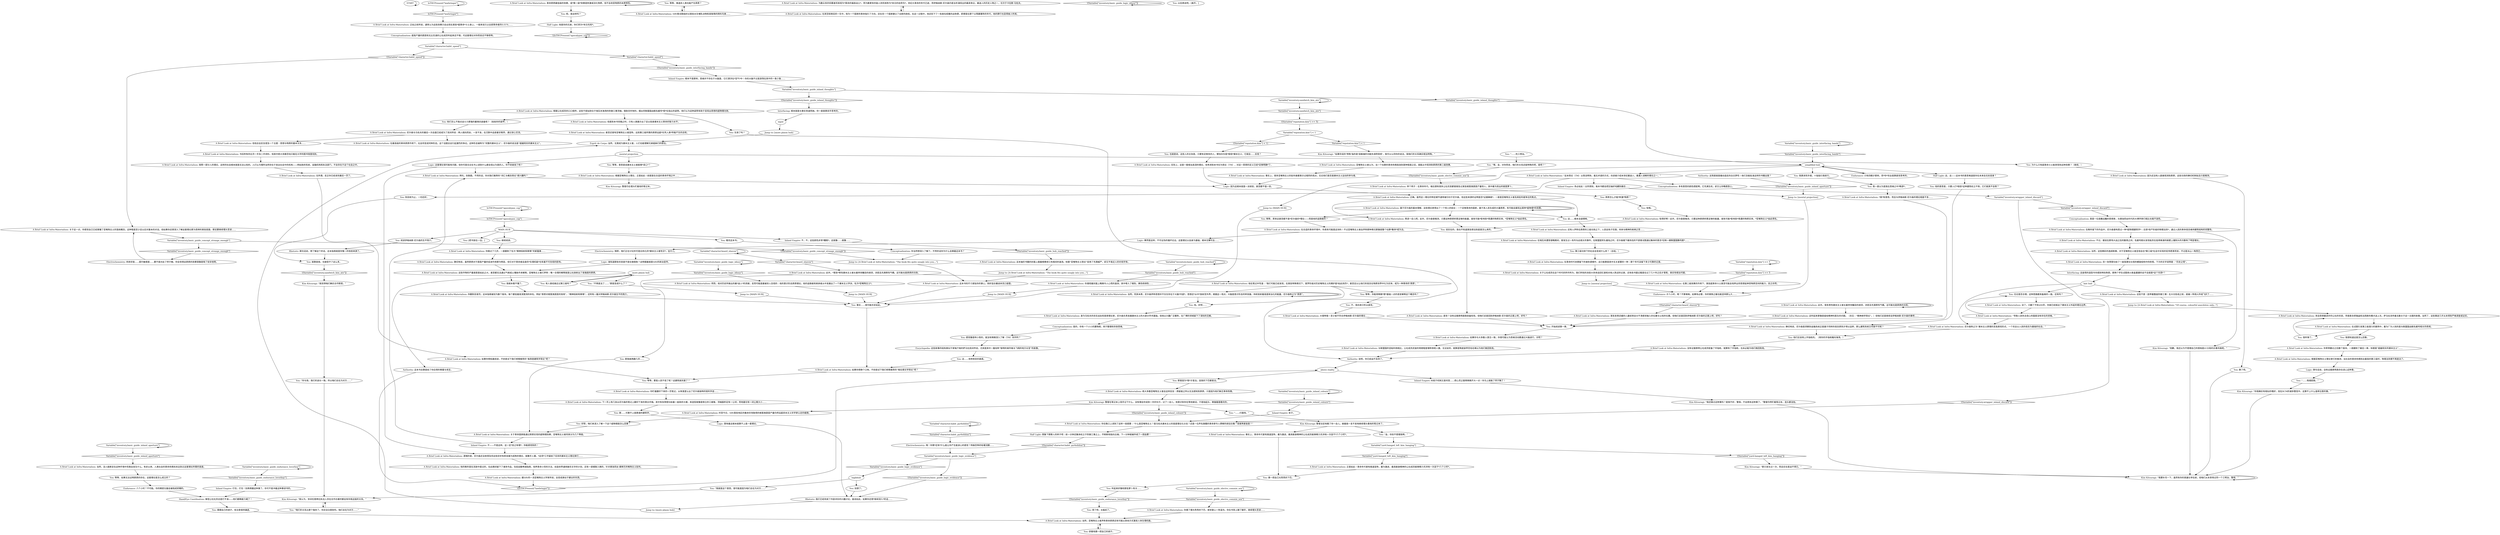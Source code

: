 # INVENTORY / INFRA-MATERIALISM GUIDE
# An Introduction to the Theories of Ignus Nilsen (PART OF THE COMMUNIST DREAM QUEST)
# ==================================================
digraph G {
	  0 [label="START"];
	  1 [label="input"];
	  2 [label="Variable[\"inventory.basic_guide_interfacing_hands\"]"];
	  3 [label="Variable[\"inventory.basic_guide_interfacing_hands\"]", shape=diamond];
	  4 [label="!(Variable[\"inventory.basic_guide_interfacing_hands\"])", shape=diamond];
	  5 [label="Electrochemistry: 肉体欢愉……提升敏感度……要不是对此了然于胸，你会觉得这原质的效果很像是吸了安非他明。"];
	  6 [label="Conceptualization: 你当然想深入了解了。不然的话你为什么会捧着这本书？"];
	  7 [label="A Brief Look at Infra-Materialism: 你草草翻过之后数个版块，一直翻到了最后一章，标题是“超越现实的康米主义”……"];
	  8 [label="A Brief Look at Infra-Materialism: 在瑞瓦肖遭受侵略期间，曾发生过一系列与此相关的事件。在联盟国军队着陆之时，尼尔森麾下最热忱的干部曾试图通过集体的意念*压制一艘联盟国静风舰*……"];
	  9 [label="A Brief Look at Infra-Materialism: 在晚年留下的作品中，尼尔森曾构思过一种*超物理建筑学*：无视*资产阶级的物理法则*，通过人民的革命信念维持建筑结构的完整性。"];
	  10 [label="A Brief Look at Infra-Materialism: 但他总会反复提及一个主题：思想与物质的基本关系……"];
	  11 [label="You: 事实……很可能并非如此。"];
	  12 [label="MAIN HUB"];
	  13 [label="Half Light: 他是你的兄弟，你们同为*末日先知*。"];
	  14 [label="A Brief Look at Infra-Materialism: 大错特错！至少是不符合伊格纳斯·尼尔森的理论……"];
	  15 [label="A Brief Look at Infra-Materialism: 直觉？没有证据表明直肠具备知觉。但咱们还是回到伊格纳斯·尼尔森的正题上吧，好吗？"];
	  16 [label="A Brief Look at Infra-Materialism: 这听起来更像是留给精神科医生的问题。（另见：“精神病学简论”。）但咱们还是继续谈伊格纳斯·尼尔森的事吧……"];
	  17 [label="You: 骄傲地摸一把自己的胡子。"];
	  18 [label="Electrochemistry: 哦耶，咱们正在讨论的可是白热化的*康米主义者性交*，宝贝儿。"];
	  19 [label="Logic: 意味着这根本就算不上是一套理论。"];
	  20 [label="A Brief Look at Infra-Materialism: 尼尔森称之为“康米主义原理的至高表现形式，一个完全以人民的信念为基础的社会。”"];
	  21 [label="You: 就算是我，也接受不了这么多。"];
	  22 [label="A Brief Look at Infra-Materialism: 你翻到目录页。这本指南被划为数个版块，每个都挂着高深莫测的命名，例如“原质对根茎类蔬菜的效用”，“精神投射和移情”。还附有一篇对伊格纳斯·尼尔森生平的简介。"];
	  23 [label="A Brief Look at Infra-Materialism: 拜托，别跑题。不然的话，你对我们推荐的“词汇与概念简论”感兴趣吗？"];
	  24 [label="You: 好耶，咱们来深入了解一下这个超物理是怎么回事！"];
	  25 [label="Logic: 谁知道那些农民是不是在做假账？这明摆着就是SRV的政治宣传。"];
	  26 [label="Variable[\"inventory.basic_guide_electro_commie_sex\"]"];
	  27 [label="Variable[\"inventory.basic_guide_electro_commie_sex\"]", shape=diamond];
	  28 [label="!(Variable[\"inventory.basic_guide_electro_commie_sex\"])", shape=diamond];
	  29 [label="Variable[\"reputation.kim\"] >= 5"];
	  30 [label="Variable[\"reputation.kim\"] >= 5", shape=diamond];
	  31 [label="!(Variable[\"reputation.kim\"] >= 5)", shape=diamond];
	  32 [label="Kim Kitsuragi: “那只发生过一次，而且实在是迫不得已。”"];
	  33 [label="Kim Kitsuragi: “我还做过这种事吗？是我不好，警探。不会再有这种事了。”警督仍然盯着笔记本，连头都没抬。"];
	  34 [label="Variable[\"character.habit_pyrholidon\"]"];
	  35 [label="Variable[\"character.habit_pyrholidon\"]", shape=diamond];
	  36 [label="!(Variable[\"character.habit_pyrholidon\"])", shape=diamond];
	  37 [label="A Brief Look at Infra-Materialism: 不过，据说在那场大战之后的数周之间，名媛号舰长发现船员在低得离谱的舱壁上撞到头的次数有了明显增长。"];
	  38 [label="You: 那……可算不上是靠谱的建筑学。"];
	  39 [label="A Brief Look at Infra-Materialism: 另一张草图勾绘了一座笼罩在壮观的螺旋结构中的斜塔。下方的文字说明是：“历史之塔”。"];
	  40 [label="Jump to: [more plasm hub]"];
	  41 [label="Variable[\"inventory.basic_guide_hub_reached\"]"];
	  42 [label="Variable[\"inventory.basic_guide_hub_reached\"]", shape=diamond];
	  43 [label="!(Variable[\"inventory.basic_guide_hub_reached\"])", shape=diamond];
	  44 [label="Variable[\"inventory.basic_guide_inland_colours\"]"];
	  45 [label="Variable[\"inventory.basic_guide_inland_colours\"]", shape=diamond];
	  46 [label="!(Variable[\"inventory.basic_guide_inland_colours\"])", shape=diamond];
	  47 [label="You: “……吃三明治。”"];
	  48 [label="Kim Kitsuragi: 警督仍在埋头盯着他的笔记本。"];
	  49 [label="Esprit de Corps: 当然，无需成为康米主义者，人们也能理解兄弟姐妹们的想法。"];
	  50 [label="more plasm hub"];
	  51 [label="A Brief Look at Infra-Materialism: 来自思想最进步的公社的农民，凭借意念把强盗和法西斯的鹰犬送上天。萨马拉流传着无数关于这一主题的故事。当然了，这些事迹几乎从未得到严格调查或证实。"];
	  52 [label="A Brief Look at Infra-Materialism: 当然，这些精彩的逸闻轶事，对于亚唯物主义者坚信会在*第三级*社会中实现的宏伟愿景而言，不过是冰山一角而已……"];
	  53 [label="Jump to: [A Brief Look at Infra-Materialism: \"Of course, colourful anecdotes only...\"]"];
	  54 [label="Half Light: 想象下那群人的样子吧：前一分钟还集体屹立于防御工事之上，齐刷刷地指向云端，下一分钟就被炸成了一团血雾！"];
	  55 [label="A Brief Look at Infra-Materialism: “这本简论（TM）以简洁明快，毫无术语的方式，向读者介绍本世纪最迷人，最遭人误解的理论之一。”"];
	  56 [label="You: 我一直以为是我在思维之中*畅游*。"];
	  57 [label="A Brief Look at Infra-Materialism: 某些发育迟缓的儿童经常会分不清感觉输入的位置与认知的位置。但咱们还是回到伊格纳斯·尼尔森的正题上吧，好吗？"];
	  58 [label="A Brief Look at Infra-Materialism: 此外，很多男性康米主义者长着举世瞩目的胡须，浓密且充满男性气概。这可能也是原质的功效。"];
	  59 [label="You: 摸摸自己的胡子，但注意保持谦虚。"];
	  60 [label="Conceptualization: 超高产量的蔬菜和无比饥渴的公社成员听起来还不错，可这套理论对你而言还不够奇特。"];
	  61 [label="Jump to: [mental projection]"];
	  62 [label="Jump to: [MAIN HUB]"];
	  63 [label="A Brief Look at Infra-Materialism: 据SRV的一流亚唯物主义学家所说，会变成类似于建议的东西。"];
	  64 [label="Conceptualization: 真是一位高瞻远瞩的思想家，与德洛莉丝时代的大博学家们相比也毫不逊色。"];
	  65 [label="Inland Empire: 不，不。这些颜色非常*糟糕*。这就像……就像……"];
	  66 [label="You: 开始阅读第一章。"];
	  67 [label="A Brief Look at Infra-Materialism: 身为马佐夫的忠实战友和首席理论家，尼尔森负责发展康米主义的大部分学术基础。但他以兴趣广泛著称，在广博的领域留下了深刻的见解。"];
	  68 [label="A Brief Look at Infra-Materialism: 再读一会儿吧。此外，尼尔森曾推测，只要这种原质积累足够的能量，就有可能*影响到*周遭的物质实体。*亚唯物主义*由此得名。"];
	  69 [label="You: 也就是说，这些人的主张是，只要有足够多的人，哪怕仅仅是*相信*康米主义，它就会……实现？"];
	  70 [label="Kim Kitsuragi: “我认为，世间任意两位执法人员在合作办案时都会有你我这般的关系。”"];
	  71 [label="Kim Kitsuragi: 警督在笔记本上信手记下什么，没有理会你说到一半的句子。过了一会儿，他意识到你在等他接话，于是抬起头，微皱着眉看向你。"];
	  72 [label="Logic: 果然是这样。不可证伪的循环论证。这套理论以自身为基础，根本无懈可击……"];
	  73 [label="Authority: 这本书总算是给了你应得的尊重与肯定。"];
	  74 [label="You: 等等，难道非人类也能产生原质？"];
	  75 [label="A Brief Look at Infra-Materialism: 但直到本书完稿之时，只有人类展示出了足以投身康米主义革命的智力水平。"];
	  76 [label="You: 他们应该用上手指枪的。（用你的手指枪瞄向海湾。）"];
	  77 [label="A Brief Look at Infra-Materialism: 下一页上有几张从尼尔森的笔记上翻印下来的黑白手稿。其中有张草图勾绘着一座政府大楼，其造型就像是倒立的三棱锥，顶端面积足有一公顷，而地基仅有一间公寓大小……"];
	  78 [label="A Brief Look at Infra-Materialism: “导致人民失去信心的国度没有存在的资格。”"];
	  79 [label="A Brief Look at Infra-Materialism: 如果你想拓展阅读，不妨尝试下我们倾情推荐的“奥西登建筑学简论”吧？"];
	  80 [label="A Brief Look at Infra-Materialism: 如果你想换个口味，不妨尝试下我们倾情推荐的“格拉德文学简论”吧？"];
	  81 [label="A Brief Look at Infra-Materialism: 在革命时代末期留下的诸多遗憾中，这只能算是其中无关紧要的一种：那个年代没留下多少可靠的记录。"];
	  82 [label="A Brief Look at Infra-Materialism: 按照一部分人的理论，这样的社会根本就是无法认知的。人们认为理所当然存在于发达社会中的机构——例如政府系统，金融机构和执法部门，不会存在于这个社会之中。"];
	  83 [label="Rhetoric: 换句话说，想了解这个的话，这本指南就是你唯一的信息来源了。"];
	  84 [label="A Brief Look at Infra-Materialism: 为数众多的仰慕者将其视为*革命的福音战士*，而为数更多的敌人则将其称为*末日的伯劳鸟*。世纪大革命的年代已逝，而伊格纳斯·尼尔森仍是当年涌现出的最具争议，最迷人的历史人物之一，仅次于卡拉斯·马佐夫。"];
	  85 [label="IsTHCPresent(\"apocalypse_cop\")"];
	  86 [label="IsTHCPresent(\"apocalypse_cop\")", shape=diamond];
	  87 [label="!(IsTHCPresent(\"apocalypse_cop\"))", shape=diamond];
	  88 [label="A Brief Look at Infra-Materialism: 然而，他对历史所做出的最*迷人*的贡献，反而可能是最被世人忽视的：他的意识形态原质理论。他的追随者和继承者从中发展出了一个康米主义学派，名为*亚唯物主义*。"];
	  89 [label="Inland Empire: 不——不是这样。这一定*言之有理*，你能感觉到的！"];
	  90 [label="A Brief Look at Infra-Materialism: 革命原质最低级的效果，或*第一级*效果是刺激或活化物质，但不会改变物质的本质特性。"];
	  91 [label="You: 听起来好像和那些萝卜有关……"];
	  92 [label="A Brief Look at Infra-Materialism: 你摸了摸光秃秃的下巴，感觉掌心一阵湿冷。你在书背上蹭了蹭手，继续埋头苦读……"];
	  93 [label="A Brief Look at Infra-Materialism: 正是如此！革命年代曾有报道宣称，最为激进，最具献身精神的公社成员能够精力充沛地一次连干*八个小时*。"];
	  94 [label="Kim Kitsuragi: “抱歉。我还以为不搭理自己的搭档是41分局的办事风格呢。”"];
	  95 [label="You: 他的意思是，只要人们*相信*这种建筑屹立不倒，它们就真不会倒？"];
	  96 [label="Authority: 这简直就是煽动造反的白日梦呓！他们怎能批准这样的书籍出版？"];
	  97 [label="Jump to: [A Brief Look at Infra-Materialism: \"The book fits quite snugly into you...\"]"];
	  98 [label="Conceptualization: 多有意思的颜色搭配啊。它充满生机，却又让你略感恶心。"];
	  99 [label="You: 感觉像是哄小孩的。就没有稍微深入了解（TM）系列吗？"];
	  100 [label="Inland Empire: 根本不是那样。思维并不存在于大脑里，它们漂浮在*空气*中！你的大脑不过是游荡在其中的一条小鱼……"];
	  101 [label="Endurance: 只有四眼才那样。而*你*完全是靠直觉思考的。"];
	  102 [label="You: 说实在的，我也不知道某些想法到底是怎么来的。"];
	  103 [label="A Brief Look at Infra-Materialism: 遗憾的是，尼尔森还没来得及将这些初步构思发展为成熟的理论，就撒手人寰。*这项*工作留给了后世的康米主义理论家们……"];
	  104 [label="You: 那我就再翻几页……"];
	  105 [label="You: 摸一把自己光秃秃的下巴。"];
	  106 [label="Endurance: 才八小时，嗯？不算难嘛。如果有必要，你的钢铁之躯也能坚持那么久……"];
	  107 [label="mental projection"];
	  108 [label="A Brief Look at Infra-Materialism: 尼尔森与马佐夫的最后一次会面已经成为了民间传说：两人相向而坐，一言不发，在沉默中品尝着甘菊茶，通过读心交流。"];
	  109 [label="A Brief Look at Infra-Materialism: 与联盟国的坚船利炮相比，公社成员武装的简陋程度堪称惨绝人寰。无论如何，就算是陶瓷装甲恐怕也难以为他们挽回败局。"];
	  110 [label="Conceptualization: 是的，你有一个小小的置物阁，用于整理和存放思维。"];
	  111 [label="A Brief Look at Infra-Materialism: 他的晚年是在流放中度过的，在此期间留下了诸多作品，包括自酿啤酒指南，培养革命小将的方法，创造世界通用象形文字的计划，还有一部细致入微的，针对德洛莉丝·黛棋艺的唯物主义批判。"];
	  112 [label="A Brief Look at Infra-Materialism: 基于尼尔森的基本理解，这些理论家得出了一个惊人的结论：一个足够革命的国家，基于其人民生成的大量原质，有可能会展现出某种*超物理*的效果。"];
	  113 [label="You: 我根本看不懂了。"];
	  114 [label="A Brief Look at Infra-Materialism: 时至今日，SRV某些地区的集体农场取得的根茎类蔬菜产量仍然远超资本主义农学家认定的极限。"];
	  115 [label="You: “……吸烟屁股。”"];
	  116 [label="Inland Empire: 纠结于机制又是何苦……把心灵之窗再稍微开大一点！你马上就能了然于胸了！"];
	  117 [label="You: 那是因为*我*才是法。连我的下巴都是法。"];
	  118 [label="You: “不再是法了……”那是变成什么了？"];
	  119 [label="You: 第三级功效下的社会会变成什么样？（总结。）"];
	  120 [label="A Brief Look at Infra-Materialism: 根据公社成员的口口相传，这些干部站到位于瑞瓦肖海湾的防御工事顶端，借助天时地利，摆出将联盟国战舰名媛号*捏*在指尖的姿势。他们认为这种姿势有助于显现出思想的超物理功效。"];
	  121 [label="A Brief Look at Infra-Materialism: 在最高级的革命原质作用下，社会将变成何种形态。这个话题总会引起激烈的争论。这种形态被称为“完整的康米主义”，尼尔森的说法是“超越现实的康米主义”。"];
	  122 [label="You: 这……有种奇异的美感。"];
	  123 [label="A Brief Look at Infra-Materialism: 在试图引发第三级潜力的案例中，最为广为人知的是与联盟国战舰名媛号相关的奇闻。"];
	  124 [label="Encyclopedia: 这些故事的结构类似于家喻户晓的萨马拉民间传说，尤其是其中一篇俗称“聪明的奥列格与飞翔的地方长官”的故事。"];
	  125 [label="A Brief Look at Infra-Materialism: 书后附有四五页一手及二手资料，但其中绝大多数恐怕只能在大学的图书馆里找到。"];
	  126 [label="A Brief Look at Infra-Materialism: 他在笔记中写道：“我们可能已经发现，在某些特殊情况下，普罗阶级对历史唯物主义的拥护是*如此热烈*，甚至足以让他们的信念在物质世界中化为实体，成为一种革命的‘原质’。”"];
	  127 [label="You: 得了吧，太尴尬了。"];
	  128 [label="Endurance: 八个小时？不可能。你的精密仪器会被捣成浆糊的。"];
	  129 [label="A Brief Look at Infra-Materialism: 绝大多数亚唯物主义者会这样反驳：质疑者之所以无法感知到原质，只是因为他们缺乏革命热情。"];
	  130 [label="A Brief Look at Infra-Materialism: 在合适的革命环境中，你真有可能是这块料！不过亚唯物主义者会声称那种情况更像是整个社群*集体*成为法。"];
	  131 [label="A Brief Look at Infra-Materialism: 正确。虽然这一理论的特定细节通常被归功于尼尔森，但这些来源的证明是否*证据确凿*，一直是亚唯物主义者及其批判者争论的焦点。"];
	  132 [label="Variable[\"inventory.basic_guide_logic_idiocy\"]"];
	  133 [label="Variable[\"inventory.basic_guide_logic_idiocy\"]", shape=diamond];
	  134 [label="!(Variable[\"inventory.basic_guide_logic_idiocy\"])", shape=diamond];
	  135 [label="Logic: 这套理论很可能有问题，但你可是无论在书上读到什么都会信以为真的人。你不妨就信了吧？"];
	  136 [label="You: “嘿，金。对你而言，咱们的关系还挺特殊的吧，是吧？”"];
	  137 [label="Variable[\"inventory.sandwich_kim_ate\"]"];
	  138 [label="Variable[\"inventory.sandwich_kim_ate\"]", shape=diamond];
	  139 [label="!(Variable[\"inventory.sandwich_kim_ate\"])", shape=diamond];
	  140 [label="A Brief Look at Infra-Materialism: 无所谓。反正你已经读完最后一页了。"];
	  141 [label="Half Light: 这，这——这本书的意思难道是你在未来会无处容身？"];
	  142 [label="You: 呃，是这样吗？"];
	  143 [label="You: 原质怎么才能*刺激*物质？"];
	  144 [label="A Brief Look at Infra-Materialism: 这些作物的产量差距是如此之大，甚至都无法通过气候或土壤条件来解释。亚唯物主义者们声称：唯一合理的解释就是公社放射出了高强度的原质。"];
	  145 [label="Variable[\"character.beard_shaven\"]"];
	  146 [label="Variable[\"character.beard_shaven\"]", shape=diamond];
	  147 [label="!(Variable[\"character.beard_shaven\"])", shape=diamond];
	  148 [label="Variable[\"inventory.basic_guide_endurance_loverboy\"]"];
	  149 [label="Variable[\"inventory.basic_guide_endurance_loverboy\"]", shape=diamond];
	  150 [label="!(Variable[\"inventory.basic_guide_endurance_loverboy\"])", shape=diamond];
	  151 [label="A Brief Look at Infra-Materialism: 确切地说，虽然原质对于蔬菜产量的促进作用更为明显，但它对于革命者自身的*生理机能*也有着不可忽视的影响。"];
	  152 [label="A Brief Look at Infra-Materialism: 亚唯物主义者认为，当一个社群的革命热情高涨到某种程度之后，就能从中观测到原质的第二级效果。"];
	  153 [label="You: “我就是这个意思。很可能是因为咱们总在为对方……”"];
	  154 [label="You: 等等，如果无法证明原质的存在，这套理论是怎么成立的？"];
	  155 [label="A Brief Look at Infra-Materialism: 甚至还曾有亚唯物主义者宣称，达到第三级所需的原质远超*仅凭人类*所能产生的总和。"];
	  156 [label="Jump to: [more plasm hub]"];
	  157 [label="Variable[\"inventory.basic_guide_inland_aperture\"]"];
	  158 [label="Variable[\"inventory.basic_guide_inland_aperture\"]", shape=diamond];
	  159 [label="!(Variable[\"inventory.basic_guide_inland_aperture\"])", shape=diamond];
	  160 [label="A Brief Look at Infra-Materialism: 还有人声称在原质的三级功效之下，人民会免于饥饿，肉体与精神的疾病之苦……"];
	  161 [label="A Brief Look at Infra-Materialism: 事实上，很多亚唯物主义的批判者都表示过相同的观点，无论他们是否是康米主义运动的参与者。"];
	  162 [label="A Brief Look at Infra-Materialism: 在第二级效果的作用下，某些超革命斗士甚至可能会培养出将思想延伸至物质空间的能力，反之亦然。"];
	  163 [label="Kim Kitsuragi: “我觉得咱们确实合作默契。”"];
	  164 [label="Kim Kitsuragi: “我要补充一下，虽然有你的英雄壮举在前，但咱们从未享用过同一个三明治，警探。”"];
	  165 [label="A Brief Look at Infra-Materialism: 正如之前所说，通常认为这些效果只会出现在某些*超革命*斗士身上，一般来说只占全部革命者的0.01%……"];
	  166 [label="Authority: 说吧。你已经迫不及待了。"];
	  167 [label="A Brief Look at Infra-Materialism: 这些干部（连带着整座防御工事）在大功告成之前，就被一阵炮火炸成飞灰了……"];
	  168 [label="You: 等等，要是人民不信了呢？这建筑就完蛋了？"];
	  169 [label="Jump to: [MAIN HUB]"];
	  170 [label="You: 不，我向来只听从直觉。"];
	  171 [label="A Brief Look at Infra-Materialism: 当然。究其本质，尼尔森声称思想并不仅仅存在于大脑*内部*，思想还*从中*放射至外界。根据这一观点，大脑是意识形态的转发器，持续发射着高度政治化的能量，尼尔森称之为“原质”。"];
	  172 [label="You: 哇哦。"];
	  173 [label="A Brief Look at Infra-Materialism: 举个例子：在革命年代，格拉德有很多公社农民都曾报告过某些根茎类蔬菜产量惊人，其中最为突出的就是萝卜。"];
	  174 [label="A Brief Look at Infra-Materialism: 事实上，革命年代曾有报道宣称，最为激进，最具献身精神的公社成员能够精力充沛地一次连干*八个小时*。"];
	  175 [label="You: “金，你别不搭理我啊。”"];
	  176 [label="You: 算了吧。"];
	  177 [label="Logic: 换句话说，没有证据表明真存在读心这种事。"];
	  178 [label="IsTHCPresent(\"lawbringer\")"];
	  179 [label="IsTHCPresent(\"lawbringer\")", shape=diamond];
	  180 [label="!(IsTHCPresent(\"lawbringer\"))", shape=diamond];
	  181 [label="A Brief Look at Infra-Materialism: 当然，没人能断定在这种环境中究竟会发生什么。有史以来，人类社会的革命热情尚未达到过这套理论所需的高度。"];
	  182 [label="Inland Empire: 务必如此！众所周知，每本书都会把压轴好戏藏到最后……"];
	  183 [label="You: 以后再说吧。[离开。]"];
	  184 [label="simplified hub"];
	  185 [label="A Brief Look at Infra-Materialism: 哇得好啊！此外，尼尔森曾推测，只要这种原质积累足够的能量，就有可能*影响到*周遭的物质实体。*亚唯物主义*由此得名。"];
	  186 [label="A Brief Look at Infra-Materialism: 关于这一点，你感觉自己已经掌握了亚唯物主义的笼统概念。这种程度至少足以应对基本的对话。但如果你还想深入了解这套理论更为思辨的某些层面，那还要继续埋头苦读……"];
	  187 [label="Variable[\"reputation.kim\"] < 1"];
	  188 [label="Variable[\"reputation.kim\"] < 1", shape=diamond];
	  189 [label="!(Variable[\"reputation.kim\"] < 1)", shape=diamond];
	  190 [label="You: “你与我，我们的波长一致。所以咱们总在为对方……”"];
	  191 [label="You: “……打圆场。”"];
	  192 [label="A Brief Look at Infra-Materialism: 根据亚唯物主义理论，正是如此！前提是在合适的革命环境之中……"];
	  193 [label="Jump to: [mental projection]"];
	  194 [label="Rhetoric: 我们已经完成了内容详实的兴趣讨论。虽说如此，如果你还想*继续深入*的话……"];
	  195 [label="above reality"];
	  196 [label="You: 我想知道这是怎么回事。"];
	  197 [label="You: 我听够了。"];
	  198 [label="A Brief Look at Infra-Materialism: 此外，*某些*男性康米主义者长着举世瞩目的胡须，浓密且充满男性气概。这可能也是原质的功效。"];
	  199 [label="A Brief Look at Infra-Materialism: 当然，亚唯物主义者声称革命原质还有可能以其他方式激发人体生理机能。"];
	  200 [label="Variable[\"inventory.basic_guide_concept_strange_enough\"]"];
	  201 [label="Variable[\"inventory.basic_guide_concept_strange_enough\"]", shape=diamond];
	  202 [label="!(Variable[\"inventory.basic_guide_concept_strange_enough\"])", shape=diamond];
	  203 [label="You: “咱们的关系比那个强多了。你还没注意到吗，咱们总在为对方……”"];
	  204 [label="You: 他们怎么不搞点战斗力更强的雇佣兵装备呢？（拍拍你的装甲。）"];
	  205 [label="last hub"];
	  206 [label="A Brief Look at Infra-Materialism: 你凝视着封面上略微令人心慌的漩涡，其中卷入了橙色，黄色和绿色……"];
	  207 [label="Jump to: [MAIN HUB]"];
	  208 [label="A Brief Look at Infra-Materialism: 这本袖珍书籍的封面上画着橙黄绿三色相间的漩涡。标题“亚唯物主义简论”采用了充满威严，却又平易近人的衬线字体。"];
	  209 [label="Inland Empire: 杏子。"];
	  210 [label="You: 到目前为止，一切还好。"];
	  211 [label="A Brief Look at Infra-Materialism: 这本书的尺寸紧贴你的掌心。刚好适合塞进夹克口袋里。"];
	  212 [label="A Brief Look at Infra-Materialism: 在其空前绝后的一生中，他为一个国家的革命指引了方向，还在另一个国家建立了全新的政权。在这一过程中，他还犯下了一些臭名昭著的战争罪，即便是在那个以残暴著称的年代，他的罪行也显得耸人听闻。"];
	  213 [label="A Brief Look at Infra-Materialism: 如果你与大多数人意见一致，你很可能认为思维活动要通过大脑进行，对吧？"];
	  214 [label="Variable[\"inventory.basic_guide_inland_thoughts\"]"];
	  215 [label="Variable[\"inventory.basic_guide_inland_thoughts\"]", shape=diamond];
	  216 [label="!(Variable[\"inventory.basic_guide_inland_thoughts\"])", shape=diamond];
	  217 [label="You: 这……根本没道理嘛。"];
	  218 [label="A Brief Look at Infra-Materialism: 关于革命国家能通过原质实现的超物理效果，亚唯物主义者将其分为几个等级。"];
	  219 [label="Hand/Eye Coordination: 难怪公社社员总是打不准——他们都精疲力竭了！"];
	  220 [label="You: 等等，意思是说康米主义者能够*读心*？"];
	  221 [label="Kim Kitsuragi: “你我确实有相似的嗜好，但在RCM的诸多警官中，这算不上什么值得注意的事。”"];
	  222 [label="A Brief Look at Infra-Materialism: 因为还没有人直接观测到原质，这些功效的确切机制姑且只是推测。"];
	  223 [label="You: 别想了。"];
	  224 [label="A Brief Look at Infra-Materialism: 关于公社成员在这个时代的所作所为，我们所知的消息大多来自回忆录和对他人陈述的记录，还有些书面记载是在过了几十年之后才落笔，真实性相当可疑。"];
	  225 [label="Variable[\"inventory.wrapper_inland_discard\"]"];
	  226 [label="Variable[\"inventory.wrapper_inland_discard\"]", shape=diamond];
	  227 [label="!(Variable[\"inventory.wrapper_inland_discard\"])", shape=diamond];
	  228 [label="A Brief Look at Infra-Materialism: 你在勒口上读到了这样一段提要：“什么是亚唯物主义？是马佐夫康米主义的高度理论化分支？还是一位声名狼藉的革命家令人费解的胡话合集？或者两者皆是？”"];
	  229 [label="You: 阅读伊格纳斯·尼尔森的生平简介。"];
	  230 [label="Jump to: [MAIN HUB]"];
	  231 [label="Interfacing: 根本就是与事实背道而驰。你一直是靠双手思考的。"];
	  232 [label="You: 稍等，原来这甚至都不是*尼尔森的*理论——而是他的追随者的？"];
	  233 [label="Logic: 因为这根本就是一派胡言。甚至都不值一驳。"];
	  234 [label="Inland Empire: 打住，打住！别再琢磨这种事了。你可不是冲着这种事读书的。"];
	  235 [label="You: 为什么只有超革命斗士能享受到这种效果？（继续。）"];
	  236 [label="Kim Kitsuragi: 警督淡定地看了你一会儿，接着就一言不发地继续埋头看他的笔记本了。"];
	  237 [label="Variable[\"yard.hanged_left_kim_hanging\"]"];
	  238 [label="Variable[\"yard.hanged_left_kim_hanging\"]", shape=diamond];
	  239 [label="!(Variable[\"yard.hanged_left_kim_hanging\"])", shape=diamond];
	  240 [label="A Brief Look at Infra-Materialism: 根据亚唯物主义理论家们的推测，当社会的革命热情到达最高的第三级时，物理法则便不再是法了。"];
	  241 [label="Interfacing: 这座塔的造型令你感到特别熟悉。那两个学生试图用火柴盒重建的会不会就是*这个东西*？"];
	  242 [label="You: 无论是否合理，这种思路都具备美的一面。还有吗？"];
	  243 [label="A Brief Look at Infra-Materialism: 你盯着翻印下来的一页笔记，从角落里认出了尼尔森独特的锐利字迹……"];
	  244 [label="You: [把书放在一边。]"];
	  245 [label="You: 看完这本书。"];
	  246 [label="You: 我更讲究手感。十指指引我前行。"];
	  247 [label="A Brief Look at Infra-Materialism: *真*有意思。而且与伊格纳斯·尼尔森的理论相差不多……"];
	  248 [label="You: 等等，你能用稍微*更*基础一点的语言解释这个概念吗？"];
	  249 [label="A Brief Look at Infra-Materialism: 你跳过了几页，一直翻到了名为“精神投射和移情”的新篇章……"];
	  250 [label="Kim Kitsuragi: “如果你说的‘特殊’指的是‘因极端的功能失调而受损’，我可以认同你的说法，我咱们的关系确实相当特殊。”"];
	  251 [label="Electrochemistry: 嘿！你猜*还有*什么能让你产生能读心的感觉？阴森恐怖的吡嚯浣酮……"];
	  252 [label="Variable[\"inventory.basic_guide_logic_evidence\"]"];
	  253 [label="Variable[\"inventory.basic_guide_logic_evidence\"]", shape=diamond];
	  254 [label="!(Variable[\"inventory.basic_guide_logic_evidence\"])", shape=diamond];
	  255 [label="You: 有人曾经接近过第三级吗？"];
	  256 [label="A Brief Look at Infra-Materialism: SRV曾试图组织过某些水生哺乳动物和高智商的鸦科鸟类……"];
	  257 [label="Jump to: [A Brief Look at Infra-Materialism: \"The book fits quite snugly into you...\"]"];
	  258 [label="You: 继续阅读。"];
	  259 [label="A Brief Look at Infra-Materialism: 实际上，这是一套相当高深的理论，但考虑到本书仅为简论（TM），对这一思想的定义已经*足够明确*了。"];
	  260 [label="You: 哈。好吧……"];
	  261 [label="Variable[\"character.habit_speed\"]"];
	  262 [label="Variable[\"character.habit_speed\"]", shape=diamond];
	  263 [label="!(Variable[\"character.habit_speed\"])", shape=diamond];
	  264 [label="logibhub"];
	  265 [label="You: 生效了吗？"];
	  266 [label="A Brief Look at Infra-Materialism: 没有证据表明公社成员配备了手指枪，就算有了手指枪，也未必能为他们挽回败局。"];
	  267 [label="A Brief Look at Infra-Materialism: 确切地说，尼尔森是洞察到金融系统正是基于同样的信念原则才得以运转，那么建筑系统又何尝不可呢？"];
	  268 [label="A Brief Look at Infra-Materialism: 没了。只翻了不到200页，你就已经抵达了康米主义外延的理论边界。"];
	  0 -> 0
	  1 -> 40
	  2 -> 2
	  2 -> 3
	  3 -> 184
	  4 -> 100
	  5 -> 186
	  6 -> 257
	  7 -> 240
	  8 -> 119
	  9 -> 37
	  9 -> 94
	  10 -> 125
	  11 -> 80
	  12 -> 65
	  12 -> 258
	  12 -> 229
	  12 -> 244
	  12 -> 245
	  13 -> 87
	  14 -> 66
	  15 -> 66
	  16 -> 66
	  17 -> 199
	  18 -> 25
	  19 -> 194
	  20 -> 76
	  21 -> 139
	  22 -> 11
	  23 -> 233
	  24 -> 218
	  25 -> 144
	  26 -> 26
	  26 -> 27
	  27 -> 92
	  28 -> 173
	  29 -> 29
	  29 -> 30
	  30 -> 162
	  31 -> 187
	  32 -> 164
	  33 -> 164
	  34 -> 34
	  34 -> 35
	  35 -> 251
	  36 -> 252
	  37 -> 52
	  38 -> 19
	  39 -> 241
	  40 -> 49
	  41 -> 41
	  41 -> 42
	  42 -> 206
	  43 -> 208
	  44 -> 44
	  44 -> 45
	  45 -> 209
	  46 -> 228
	  47 -> 136
	  49 -> 107
	  50 -> 73
	  50 -> 118
	  50 -> 255
	  51 -> 123
	  52 -> 39
	  53 -> 51
	  54 -> 36
	  55 -> 210
	  55 -> 182
	  55 -> 98
	  56 -> 247
	  57 -> 66
	  58 -> 16
	  58 -> 58
	  59 -> 199
	  60 -> 261
	  61 -> 106
	  62 -> 11
	  63 -> 180
	  64 -> 9
	  65 -> 43
	  66 -> 213
	  67 -> 110
	  68 -> 102
	  69 -> 259
	  70 -> 203
	  71 -> 114
	  71 -> 46
	  71 -> 191
	  72 -> 18
	  73 -> 180
	  74 -> 256
	  75 -> 155
	  76 -> 266
	  77 -> 38
	  78 -> 242
	  78 -> 20
	  79 -> 168
	  80 -> 168
	  81 -> 224
	  82 -> 140
	  83 -> 21
	  84 -> 212
	  85 -> 85
	  85 -> 86
	  86 -> 12
	  87 -> 87
	  88 -> 230
	  89 -> 103
	  89 -> 23
	  90 -> 90
	  90 -> 142
	  91 -> 150
	  92 -> 199
	  93 -> 105
	  94 -> 164
	  95 -> 267
	  96 -> 159
	  97 -> 211
	  98 -> 225
	  99 -> 124
	  100 -> 214
	  101 -> 184
	  102 -> 15
	  103 -> 111
	  104 -> 218
	  105 -> 91
	  106 -> 147
	  107 -> 235
	  107 -> 220
	  107 -> 135
	  108 -> 121
	  108 -> 10
	  109 -> 166
	  110 -> 99
	  111 -> 63
	  112 -> 232
	  112 -> 217
	  112 -> 112
	  112 -> 68
	  113 -> 22
	  114 -> 24
	  115 -> 221
	  116 -> 33
	  117 -> 129
	  118 -> 62
	  119 -> 81
	  120 -> 265
	  120 -> 75
	  120 -> 204
	  122 -> 80
	  123 -> 196
	  123 -> 197
	  124 -> 122
	  125 -> 82
	  126 -> 248
	  126 -> 171
	  126 -> 260
	  127 -> 199
	  128 -> 219
	  129 -> 71
	  130 -> 72
	  131 -> 112
	  131 -> 217
	  131 -> 68
	  132 -> 132
	  132 -> 133
	  133 -> 88
	  134 -> 134
	  135 -> 103
	  135 -> 23
	  136 -> 28
	  137 -> 137
	  137 -> 138
	  138 -> 31
	  139 -> 163
	  140 -> 79
	  141 -> 95
	  142 -> 13
	  143 -> 172
	  144 -> 113
	  145 -> 145
	  145 -> 146
	  146 -> 198
	  147 -> 57
	  148 -> 148
	  148 -> 149
	  149 -> 234
	  150 -> 127
	  151 -> 144
	  152 -> 161
	  153 -> 70
	  154 -> 128
	  155 -> 49
	  156 -> 49
	  157 -> 157
	  157 -> 158
	  158 -> 181
	  159 -> 61
	  160 -> 8
	  161 -> 233
	  162 -> 106
	  163 -> 190
	  164 -> 164
	  165 -> 60
	  166 -> 195
	  167 -> 53
	  168 -> 243
	  169 -> 11
	  170 -> 14
	  171 -> 171
	  171 -> 260
	  172 -> 185
	  173 -> 143
	  174 -> 105
	  175 -> 237
	  176 -> 164
	  177 -> 115
	  178 -> 178
	  178 -> 179
	  179 -> 165
	  180 -> 195
	  181 -> 154
	  182 -> 61
	  184 -> 101
	  184 -> 169
	  184 -> 141
	  184 -> 246
	  184 -> 55
	  185 -> 102
	  186 -> 200
	  187 -> 188
	  187 -> 189
	  188 -> 250
	  189 -> 69
	  190 -> 70
	  191 -> 236
	  192 -> 48
	  193 -> 106
	  194 -> 156
	  195 -> 116
	  195 -> 117
	  196 -> 7
	  197 -> 51
	  198 -> 104
	  198 -> 126
	  199 -> 17
	  200 -> 201
	  200 -> 202
	  201 -> 5
	  202 -> 257
	  203 -> 70
	  204 -> 108
	  205 -> 242
	  205 -> 20
	  205 -> 167
	  206 -> 207
	  207 -> 11
	  208 -> 97
	  209 -> 228
	  210 -> 21
	  211 -> 11
	  212 -> 84
	  213 -> 109
	  214 -> 216
	  214 -> 215
	  215 -> 184
	  216 -> 231
	  217 -> 160
	  218 -> 89
	  219 -> 59
	  220 -> 192
	  221 -> 164
	  222 -> 176
	  223 -> 194
	  224 -> 193
	  225 -> 226
	  225 -> 227
	  226 -> 64
	  227 -> 228
	  228 -> 54
	  229 -> 83
	  230 -> 11
	  231 -> 1
	  232 -> 130
	  233 -> 131
	  234 -> 219
	  235 -> 222
	  236 -> 174
	  236 -> 175
	  237 -> 238
	  237 -> 239
	  238 -> 93
	  239 -> 32
	  240 -> 177
	  241 -> 205
	  242 -> 268
	  243 -> 77
	  245 -> 6
	  246 -> 56
	  247 -> 66
	  248 -> 170
	  249 -> 151
	  250 -> 152
	  251 -> 252
	  252 -> 253
	  252 -> 254
	  253 -> 264
	  254 -> 194
	  255 -> 50
	  256 -> 74
	  257 -> 211
	  258 -> 249
	  259 -> 233
	  260 -> 67
	  261 -> 262
	  261 -> 263
	  262 -> 4
	  263 -> 186
	  264 -> 153
	  264 -> 223
	  265 -> 166
	  266 -> 166
	  267 -> 76
	  268 -> 78
}

